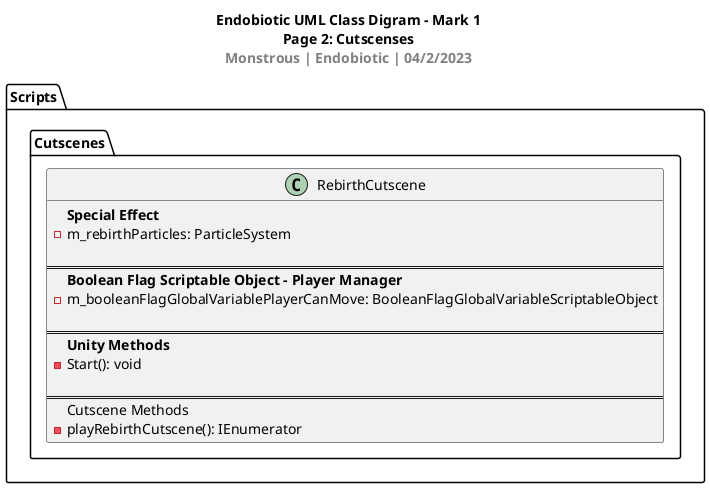 @startuml Class Diagram Mark 1 - Page 1
title Endobiotic UML Class Digram - Mark 1\nPage 2: Cutscenses\n<color:Gray>Monstrous | Endobiotic | 04/2/2023</color>

package Scripts <<Folder>>
{
    package Cutscenes <<Folder>> 
    {
        class RebirthCutscene 
        {
            <b>Special Effect
            -m_rebirthParticles: ParticleSystem

            ===
            <b>Boolean Flag Scriptable Object - Player Manager
            -m_booleanFlagGlobalVariablePlayerCanMove: BooleanFlagGlobalVariableScriptableObject

            ===
            <b>Unity Methods
            -Start(): void

            ===
            Cutscene Methods
            -playRebirthCutscene(): IEnumerator
        }
    }
}

@enduml